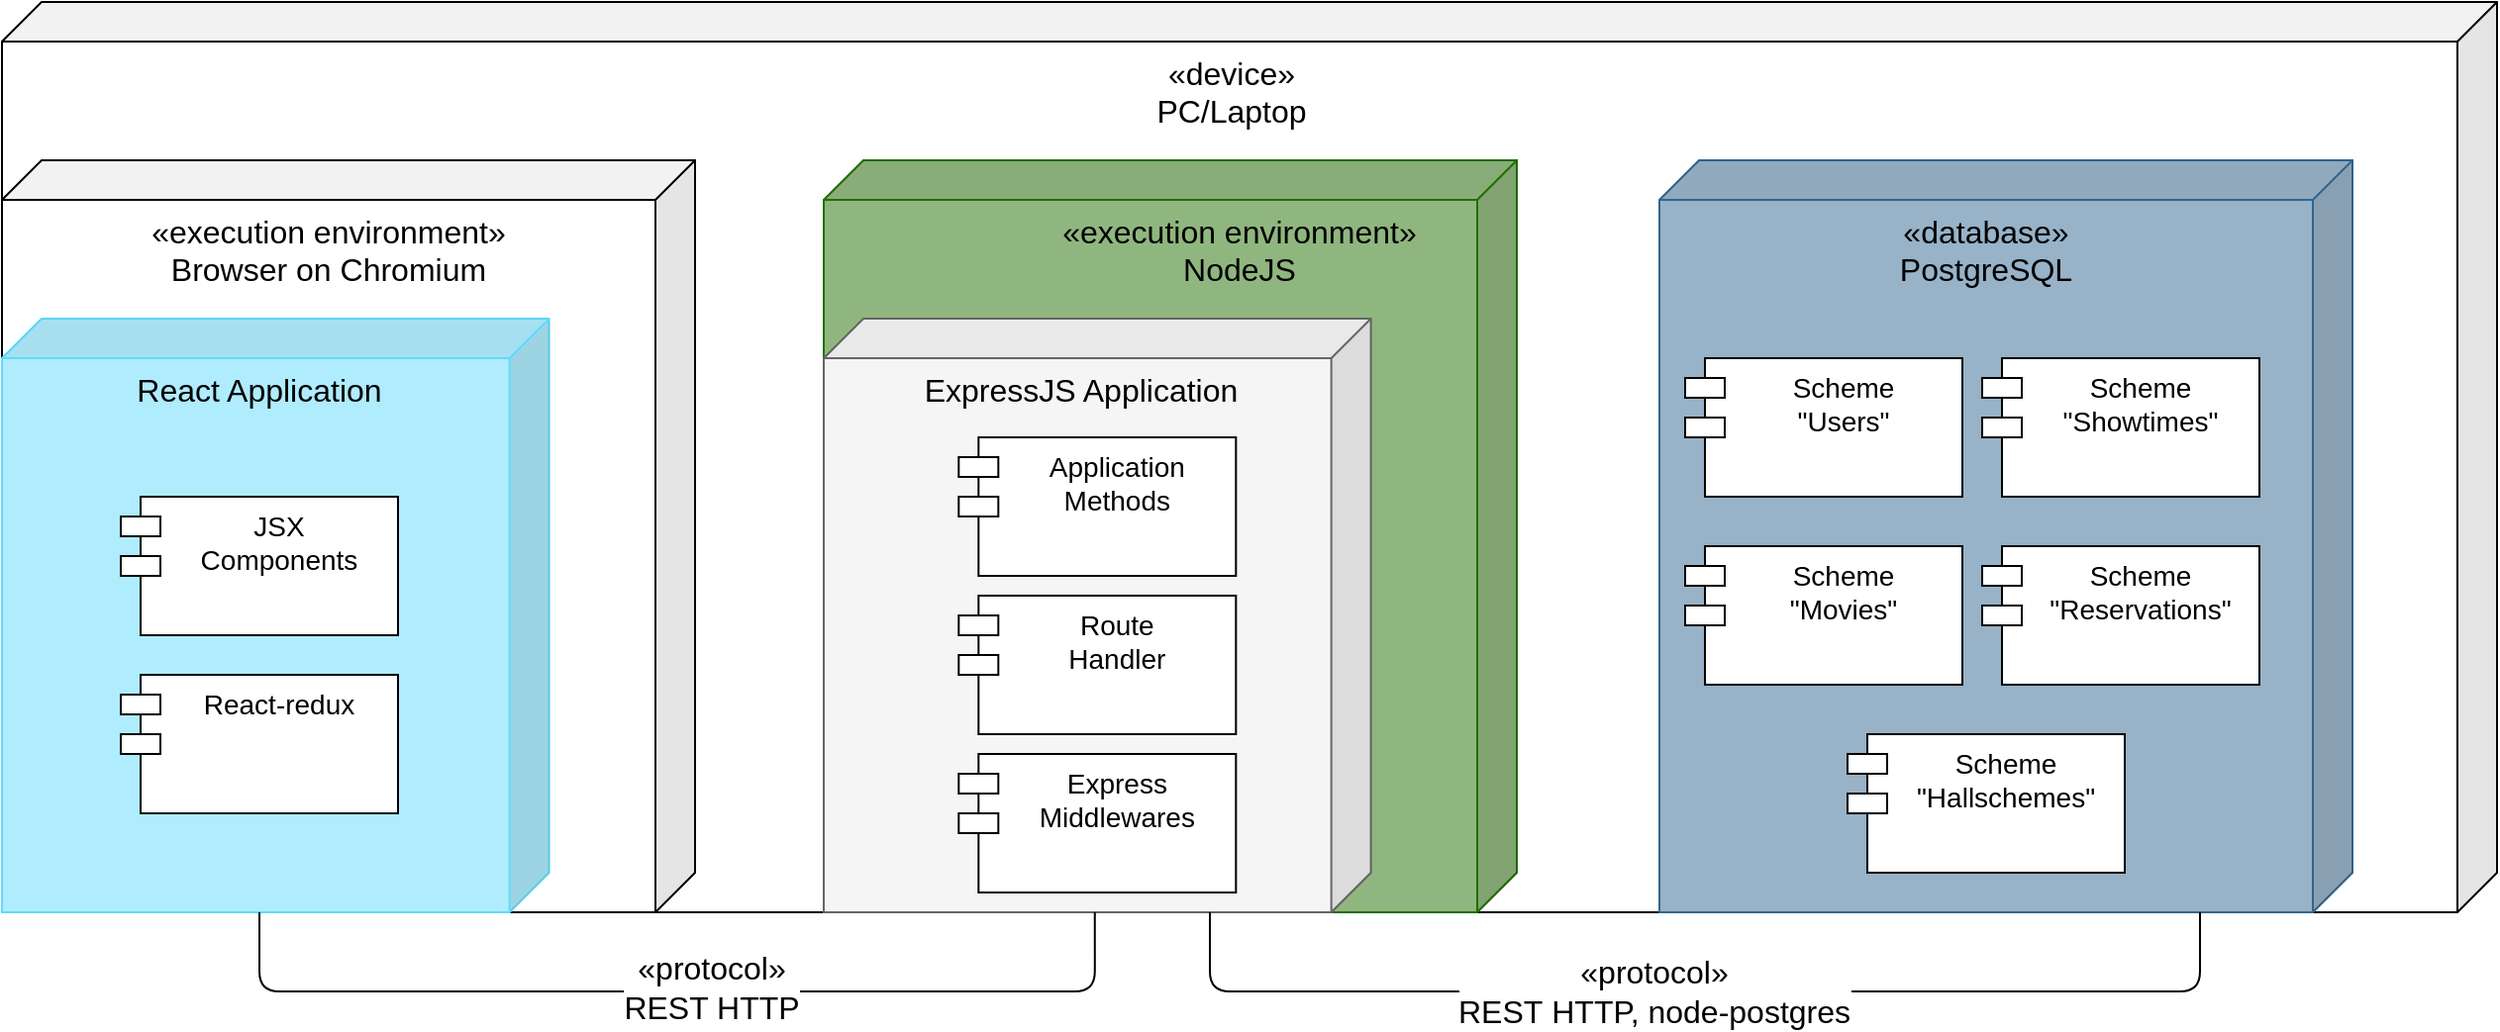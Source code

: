 <mxfile compressed="false" version="14.0.4" type="device">
  <diagram name="Page-1" id="e7e014a7-5840-1c2e-5031-d8a46d1fe8dd">
    <mxGraphModel dx="1422" dy="747" grid="1" gridSize="10" guides="1" tooltips="1" connect="1" arrows="1" fold="1" page="1" pageScale="1" pageWidth="1169" pageHeight="826" background="#ffffff" math="0" shadow="0">
      <root>
        <mxCell id="0" />
        <mxCell id="1" parent="0" />
        <mxCell id="0K92tgQqKM5XLM2mHAEs-52" value="" style="group" parent="1" vertex="1" connectable="0" treatAsSingle="0">
          <mxGeometry x="200" y="100" width="1260" height="460" as="geometry" />
        </mxCell>
        <mxCell id="0K92tgQqKM5XLM2mHAEs-41" value="" style="shape=cube;whiteSpace=wrap;html=1;boundedLbl=1;backgroundOutline=1;darkOpacity=0.05;darkOpacity2=0.1;flipH=1;" parent="0K92tgQqKM5XLM2mHAEs-52" vertex="1">
          <mxGeometry width="1260" height="460" as="geometry" />
        </mxCell>
        <mxCell id="0K92tgQqKM5XLM2mHAEs-43" value="&lt;span style=&quot;font-size: 16px&quot;&gt;«&lt;/span&gt;&lt;span lang=&quot;EN-US&quot; style=&quot;font-size: 16px&quot;&gt;device&lt;/span&gt;&lt;span style=&quot;font-size: 16px&quot;&gt;»&lt;/span&gt;&lt;br&gt;&lt;font style=&quot;font-size: 16px&quot;&gt;PC/Laptop&lt;/font&gt;" style="text;whiteSpace=wrap;html=1;align=center;" parent="0K92tgQqKM5XLM2mHAEs-52" vertex="1">
          <mxGeometry y="20" width="1241.606" height="50" as="geometry" />
        </mxCell>
        <mxCell id="0K92tgQqKM5XLM2mHAEs-44" value="" style="shape=cube;whiteSpace=wrap;html=1;boundedLbl=1;backgroundOutline=1;darkOpacity=0.05;darkOpacity2=0.1;flipH=1;" parent="1" vertex="1">
          <mxGeometry x="200" y="180" width="350" height="380" as="geometry" />
        </mxCell>
        <mxCell id="0K92tgQqKM5XLM2mHAEs-45" value="&lt;span style=&quot;font-size: 16px&quot;&gt;«execution environment&lt;/span&gt;&lt;span style=&quot;font-size: 16px&quot;&gt;»&lt;/span&gt;&lt;br&gt;&lt;span style=&quot;font-size: 16px&quot;&gt;Browser on Chromium&lt;/span&gt;" style="text;whiteSpace=wrap;html=1;align=center;" parent="1" vertex="1">
          <mxGeometry x="200" y="200" width="330" height="50" as="geometry" />
        </mxCell>
        <mxCell id="0K92tgQqKM5XLM2mHAEs-46" value="" style="shape=cube;whiteSpace=wrap;html=1;boundedLbl=1;backgroundOutline=1;darkOpacity=0.05;darkOpacity2=0.1;flipH=1;fillOpacity=50;fillColor=#61DAFB;strokeColor=#61DAFB;" parent="1" vertex="1">
          <mxGeometry x="200" y="260" width="276.32" height="300" as="geometry" />
        </mxCell>
        <mxCell id="0K92tgQqKM5XLM2mHAEs-47" value="&lt;span style=&quot;font-size: 16px&quot;&gt;React Application&lt;/span&gt;" style="text;whiteSpace=wrap;html=1;align=center;" parent="1" vertex="1">
          <mxGeometry x="200" y="280" width="260" height="50" as="geometry" />
        </mxCell>
        <mxCell id="0K92tgQqKM5XLM2mHAEs-48" value="JSX &#xa;Components" style="shape=module;align=left;spacingLeft=20;align=center;verticalAlign=top;fontSize=14;" parent="1" vertex="1">
          <mxGeometry x="260" y="350" width="140" height="70" as="geometry" />
        </mxCell>
        <mxCell id="0K92tgQqKM5XLM2mHAEs-49" value="React-redux" style="shape=module;align=left;spacingLeft=20;align=center;verticalAlign=top;fontSize=14;" parent="1" vertex="1">
          <mxGeometry x="260" y="440" width="140" height="70" as="geometry" />
        </mxCell>
        <mxCell id="0K92tgQqKM5XLM2mHAEs-50" value="" style="shape=cube;whiteSpace=wrap;html=1;boundedLbl=1;backgroundOutline=1;darkOpacity=0.05;darkOpacity2=0.1;flipH=1;fillColor=#226e00;fillOpacity=50;strokeColor=#226E00;" parent="1" vertex="1">
          <mxGeometry x="615" y="180" width="350" height="380" as="geometry" />
        </mxCell>
        <mxCell id="0K92tgQqKM5XLM2mHAEs-51" value="" style="shape=cube;whiteSpace=wrap;html=1;boundedLbl=1;backgroundOutline=1;darkOpacity=0.05;darkOpacity2=0.1;flipH=1;fillOpacity=50;fillColor=#32668F;strokeColor=#32668F;" parent="1" vertex="1">
          <mxGeometry x="1037" y="180" width="350" height="380" as="geometry" />
        </mxCell>
        <mxCell id="0K92tgQqKM5XLM2mHAEs-55" value="" style="shape=cube;whiteSpace=wrap;html=1;boundedLbl=1;backgroundOutline=1;darkOpacity=0.05;darkOpacity2=0.1;flipH=1;fillColor=#f5f5f5;strokeColor=#666666;fontColor=#333333;" parent="1" vertex="1">
          <mxGeometry x="615" y="260" width="276.32" height="300" as="geometry" />
        </mxCell>
        <mxCell id="0K92tgQqKM5XLM2mHAEs-56" value="&lt;span style=&quot;font-size: 16px&quot;&gt;«execution environment&lt;/span&gt;&lt;span style=&quot;font-size: 16px&quot;&gt;»&lt;/span&gt;&lt;br&gt;&lt;span style=&quot;font-size: 16px&quot;&gt;NodeJS&lt;/span&gt;" style="text;whiteSpace=wrap;html=1;align=center;" parent="1" vertex="1">
          <mxGeometry x="660" y="200" width="330" height="50" as="geometry" />
        </mxCell>
        <mxCell id="0K92tgQqKM5XLM2mHAEs-57" value="&lt;span style=&quot;font-size: 16px&quot;&gt;«database&lt;/span&gt;&lt;span style=&quot;font-size: 16px&quot;&gt;»&lt;/span&gt;&lt;br&gt;&lt;span style=&quot;font-size: 16px&quot;&gt;PostgreSQL&lt;/span&gt;" style="text;whiteSpace=wrap;html=1;align=center;" parent="1" vertex="1">
          <mxGeometry x="1037" y="200" width="330" height="50" as="geometry" />
        </mxCell>
        <mxCell id="0K92tgQqKM5XLM2mHAEs-58" value="&lt;span style=&quot;font-size: 16px&quot;&gt;ExpressJS Application&lt;/span&gt;" style="text;whiteSpace=wrap;html=1;align=center;" parent="1" vertex="1">
          <mxGeometry x="615" y="280" width="260" height="50" as="geometry" />
        </mxCell>
        <mxCell id="0K92tgQqKM5XLM2mHAEs-59" value="Route &#xa;Handler" style="shape=module;align=left;spacingLeft=20;align=center;verticalAlign=top;fontSize=14;" parent="1" vertex="1">
          <mxGeometry x="683.16" y="400" width="140" height="70" as="geometry" />
        </mxCell>
        <mxCell id="0K92tgQqKM5XLM2mHAEs-60" value="Express &#xa;Middlewares" style="shape=module;align=left;spacingLeft=20;align=center;verticalAlign=top;fontSize=14;" parent="1" vertex="1">
          <mxGeometry x="683.16" y="480" width="140" height="70" as="geometry" />
        </mxCell>
        <mxCell id="0K92tgQqKM5XLM2mHAEs-61" value="Application&#xa;Methods" style="shape=module;align=left;spacingLeft=20;align=center;verticalAlign=top;fontSize=14;" parent="1" vertex="1">
          <mxGeometry x="683.16" y="320" width="140" height="70" as="geometry" />
        </mxCell>
        <mxCell id="0K92tgQqKM5XLM2mHAEs-62" value="Scheme&#xa;&quot;Users&quot;" style="shape=module;align=left;spacingLeft=20;align=center;verticalAlign=top;fontSize=14;" parent="1" vertex="1">
          <mxGeometry x="1050" y="280" width="140" height="70" as="geometry" />
        </mxCell>
        <mxCell id="0K92tgQqKM5XLM2mHAEs-63" value="Scheme&#xa;&quot;Movies&quot;" style="shape=module;align=left;spacingLeft=20;align=center;verticalAlign=top;fontSize=14;" parent="1" vertex="1">
          <mxGeometry x="1050" y="375" width="140" height="70" as="geometry" />
        </mxCell>
        <mxCell id="0K92tgQqKM5XLM2mHAEs-64" value="Scheme&#xa;&quot;Hallschemes&quot;" style="shape=module;align=left;spacingLeft=20;align=center;verticalAlign=top;fontSize=14;" parent="1" vertex="1">
          <mxGeometry x="1132" y="470" width="140" height="70" as="geometry" />
        </mxCell>
        <mxCell id="0K92tgQqKM5XLM2mHAEs-66" value="Scheme&#xa;&quot;Reservations&quot;" style="shape=module;align=left;spacingLeft=20;align=center;verticalAlign=top;fontSize=14;" parent="1" vertex="1">
          <mxGeometry x="1200" y="375" width="140" height="70" as="geometry" />
        </mxCell>
        <mxCell id="0K92tgQqKM5XLM2mHAEs-67" value="Scheme&#xa;&quot;Showtimes&quot;" style="shape=module;align=left;spacingLeft=20;align=center;verticalAlign=top;fontSize=14;" parent="1" vertex="1">
          <mxGeometry x="1200" y="280" width="140" height="70" as="geometry" />
        </mxCell>
        <mxCell id="0K92tgQqKM5XLM2mHAEs-68" value="" style="endArrow=none;html=1;fontSize=14;edgeStyle=orthogonalEdgeStyle;" parent="1" source="0K92tgQqKM5XLM2mHAEs-55" target="0K92tgQqKM5XLM2mHAEs-51" edge="1" treatAsSingle="0">
          <mxGeometry width="50" height="50" relative="1" as="geometry">
            <mxPoint x="1000" y="650" as="sourcePoint" />
            <mxPoint x="1050" y="600" as="targetPoint" />
            <Array as="points">
              <mxPoint x="810" y="600" />
              <mxPoint x="1310" y="600" />
            </Array>
          </mxGeometry>
        </mxCell>
        <mxCell id="0K92tgQqKM5XLM2mHAEs-74" value="&lt;span style=&quot;font-size: 16px&quot;&gt;«protocol&lt;/span&gt;&lt;span style=&quot;font-size: 16px&quot;&gt;»&lt;br&gt;&lt;/span&gt;&lt;span style=&quot;font-size: 16px&quot;&gt;REST&amp;nbsp;&lt;/span&gt;&lt;span style=&quot;font-size: 16px&quot;&gt;HTTP, node-postgres&lt;/span&gt;" style="edgeLabel;html=1;align=center;verticalAlign=middle;resizable=0;points=[];fontSize=14;labelBackgroundColor=#ffffff;" parent="0K92tgQqKM5XLM2mHAEs-68" vertex="1" connectable="0">
          <mxGeometry x="-0.091" relative="1" as="geometry">
            <mxPoint as="offset" />
          </mxGeometry>
        </mxCell>
        <mxCell id="0K92tgQqKM5XLM2mHAEs-69" value="" style="endArrow=none;fontSize=14;edgeStyle=orthogonalEdgeStyle;html=1;" parent="1" source="0K92tgQqKM5XLM2mHAEs-46" edge="1" treatAsSingle="0">
          <mxGeometry width="50" height="50" relative="1" as="geometry">
            <mxPoint x="299.996" y="560.0" as="sourcePoint" />
            <mxPoint x="751.879" y="560.0" as="targetPoint" />
            <Array as="points">
              <mxPoint x="330" y="600" />
              <mxPoint x="752" y="600" />
            </Array>
          </mxGeometry>
        </mxCell>
        <mxCell id="0K92tgQqKM5XLM2mHAEs-72" value="&lt;span style=&quot;font-size: 16px&quot;&gt;«protocol&lt;/span&gt;&lt;span style=&quot;font-size: 16px&quot;&gt;&lt;span&gt;»&lt;br&gt;&lt;/span&gt;&lt;span&gt;REST HTTP&lt;/span&gt;&lt;br&gt;&lt;/span&gt;" style="edgeLabel;html=1;align=center;verticalAlign=middle;resizable=0;points=[];fontSize=14;labelBackgroundColor=#ffffff;" parent="0K92tgQqKM5XLM2mHAEs-69" vertex="1" connectable="0">
          <mxGeometry x="0.067" y="2" relative="1" as="geometry">
            <mxPoint as="offset" />
          </mxGeometry>
        </mxCell>
      </root>
    </mxGraphModel>
  </diagram>
</mxfile>
